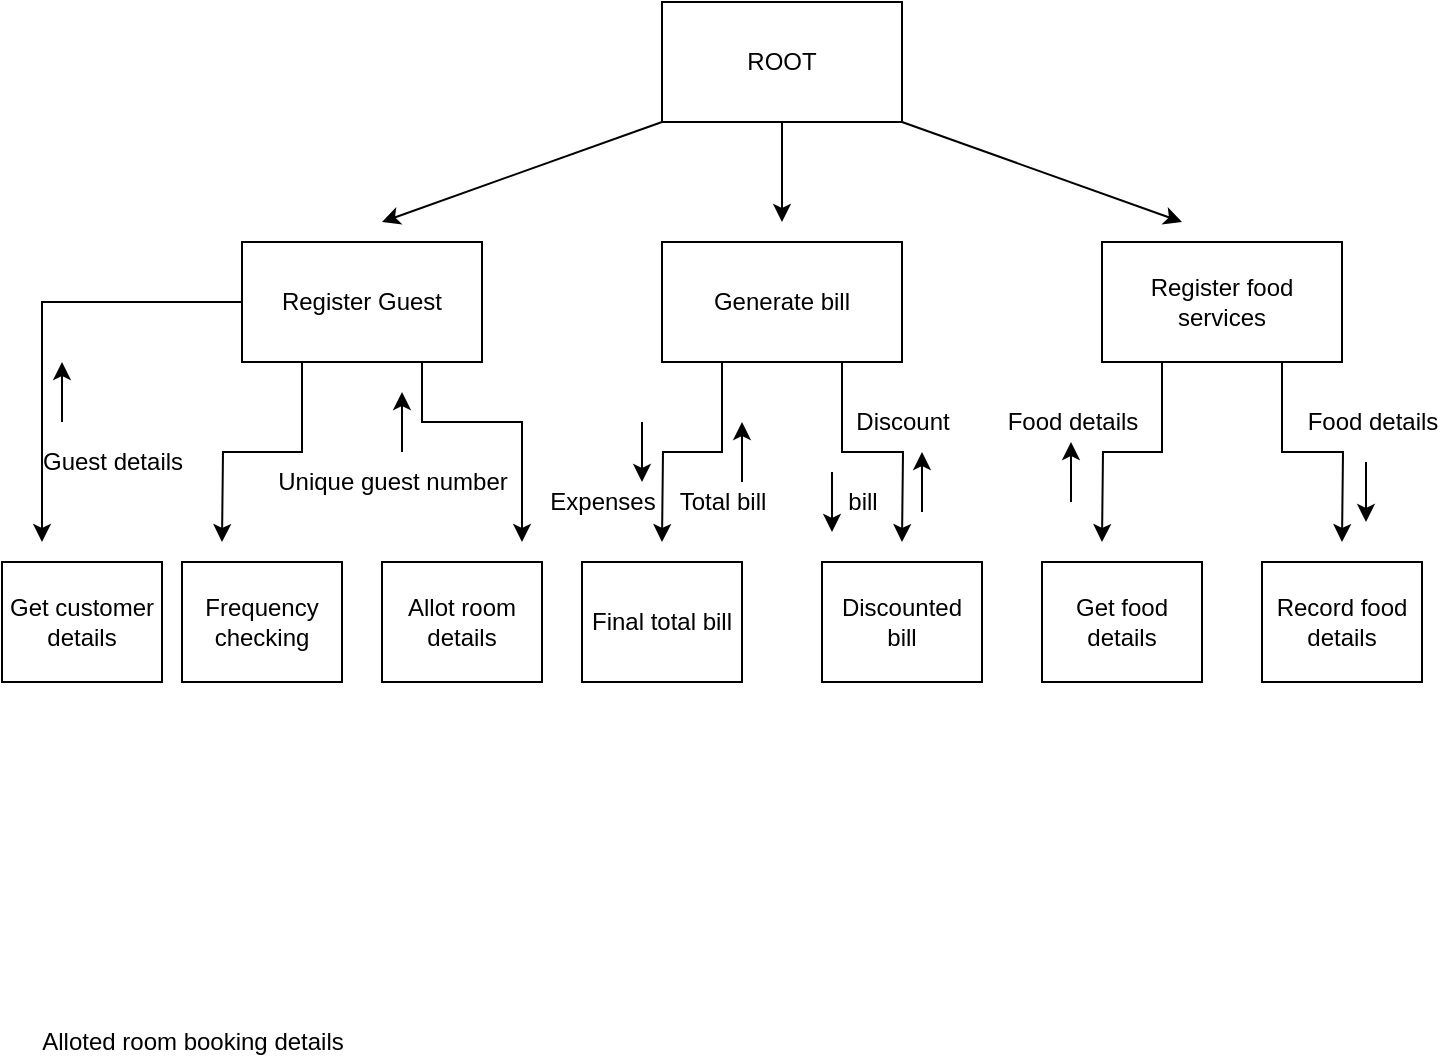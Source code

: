 <mxfile version="15.7.3" type="device"><diagram id="g34iGqm8BH_vWWVPiwmg" name="Page-1"><mxGraphModel dx="1038" dy="583" grid="1" gridSize="10" guides="1" tooltips="1" connect="1" arrows="1" fold="1" page="1" pageScale="1" pageWidth="850" pageHeight="1100" math="0" shadow="0"><root><mxCell id="0"/><mxCell id="1" parent="0"/><mxCell id="5xobG6aAffN25ICd9x4u-2" value="" style="endArrow=classic;html=1;rounded=0;exitX=1;exitY=1;exitDx=0;exitDy=0;" edge="1" parent="1" source="5xobG6aAffN25ICd9x4u-4"><mxGeometry width="50" height="50" relative="1" as="geometry"><mxPoint x="430" y="120" as="sourcePoint"/><mxPoint x="600" y="200" as="targetPoint"/></mxGeometry></mxCell><mxCell id="5xobG6aAffN25ICd9x4u-4" value="ROOT" style="rounded=0;whiteSpace=wrap;html=1;" vertex="1" parent="1"><mxGeometry x="340" y="90" width="120" height="60" as="geometry"/></mxCell><mxCell id="5xobG6aAffN25ICd9x4u-25" style="edgeStyle=orthogonalEdgeStyle;rounded=0;orthogonalLoop=1;jettySize=auto;html=1;exitX=0.25;exitY=1;exitDx=0;exitDy=0;" edge="1" parent="1" source="5xobG6aAffN25ICd9x4u-6"><mxGeometry relative="1" as="geometry"><mxPoint x="560" y="360" as="targetPoint"/></mxGeometry></mxCell><mxCell id="5xobG6aAffN25ICd9x4u-26" style="edgeStyle=orthogonalEdgeStyle;rounded=0;orthogonalLoop=1;jettySize=auto;html=1;exitX=0.75;exitY=1;exitDx=0;exitDy=0;" edge="1" parent="1" source="5xobG6aAffN25ICd9x4u-6"><mxGeometry relative="1" as="geometry"><mxPoint x="680" y="360" as="targetPoint"/></mxGeometry></mxCell><mxCell id="5xobG6aAffN25ICd9x4u-6" value="Register food services" style="rounded=0;whiteSpace=wrap;html=1;" vertex="1" parent="1"><mxGeometry x="560" y="210" width="120" height="60" as="geometry"/></mxCell><mxCell id="5xobG6aAffN25ICd9x4u-8" value="Alloted room booking details" style="text;html=1;resizable=0;autosize=1;align=center;verticalAlign=middle;points=[];fillColor=none;strokeColor=none;rounded=0;" vertex="1" parent="1"><mxGeometry x="20" y="600" width="170" height="20" as="geometry"/></mxCell><mxCell id="5xobG6aAffN25ICd9x4u-14" value="" style="endArrow=classic;html=1;rounded=0;exitX=0;exitY=1;exitDx=0;exitDy=0;" edge="1" parent="1" source="5xobG6aAffN25ICd9x4u-4"><mxGeometry width="50" height="50" relative="1" as="geometry"><mxPoint x="221.2" y="180.56" as="sourcePoint"/><mxPoint x="200" y="200" as="targetPoint"/></mxGeometry></mxCell><mxCell id="5xobG6aAffN25ICd9x4u-21" style="edgeStyle=orthogonalEdgeStyle;rounded=0;orthogonalLoop=1;jettySize=auto;html=1;exitX=0.25;exitY=1;exitDx=0;exitDy=0;" edge="1" parent="1" source="5xobG6aAffN25ICd9x4u-15"><mxGeometry relative="1" as="geometry"><mxPoint x="120" y="360" as="targetPoint"/></mxGeometry></mxCell><mxCell id="5xobG6aAffN25ICd9x4u-22" style="edgeStyle=orthogonalEdgeStyle;rounded=0;orthogonalLoop=1;jettySize=auto;html=1;exitX=0.75;exitY=1;exitDx=0;exitDy=0;" edge="1" parent="1" source="5xobG6aAffN25ICd9x4u-15"><mxGeometry relative="1" as="geometry"><mxPoint x="270" y="360" as="targetPoint"/><Array as="points"><mxPoint x="220" y="300"/><mxPoint x="270" y="300"/><mxPoint x="270" y="360"/></Array></mxGeometry></mxCell><mxCell id="5xobG6aAffN25ICd9x4u-40" style="edgeStyle=orthogonalEdgeStyle;rounded=0;orthogonalLoop=1;jettySize=auto;html=1;exitX=0;exitY=0.5;exitDx=0;exitDy=0;" edge="1" parent="1" source="5xobG6aAffN25ICd9x4u-15"><mxGeometry relative="1" as="geometry"><mxPoint x="30" y="360" as="targetPoint"/><Array as="points"><mxPoint x="30" y="240"/></Array></mxGeometry></mxCell><mxCell id="5xobG6aAffN25ICd9x4u-15" value="Register Guest" style="rounded=0;whiteSpace=wrap;html=1;" vertex="1" parent="1"><mxGeometry x="130" y="210" width="120" height="60" as="geometry"/></mxCell><mxCell id="5xobG6aAffN25ICd9x4u-16" value="" style="endArrow=classic;html=1;rounded=0;exitX=0.5;exitY=1;exitDx=0;exitDy=0;" edge="1" parent="1" source="5xobG6aAffN25ICd9x4u-4"><mxGeometry width="50" height="50" relative="1" as="geometry"><mxPoint x="470" y="160" as="sourcePoint"/><mxPoint x="400" y="200" as="targetPoint"/></mxGeometry></mxCell><mxCell id="5xobG6aAffN25ICd9x4u-23" style="edgeStyle=orthogonalEdgeStyle;rounded=0;orthogonalLoop=1;jettySize=auto;html=1;exitX=0.25;exitY=1;exitDx=0;exitDy=0;" edge="1" parent="1" source="5xobG6aAffN25ICd9x4u-17"><mxGeometry relative="1" as="geometry"><mxPoint x="340" y="360" as="targetPoint"/></mxGeometry></mxCell><mxCell id="5xobG6aAffN25ICd9x4u-24" style="edgeStyle=orthogonalEdgeStyle;rounded=0;orthogonalLoop=1;jettySize=auto;html=1;exitX=0.75;exitY=1;exitDx=0;exitDy=0;" edge="1" parent="1" source="5xobG6aAffN25ICd9x4u-17"><mxGeometry relative="1" as="geometry"><mxPoint x="460" y="360" as="targetPoint"/></mxGeometry></mxCell><mxCell id="5xobG6aAffN25ICd9x4u-17" value="Generate bill" style="rounded=0;whiteSpace=wrap;html=1;" vertex="1" parent="1"><mxGeometry x="340" y="210" width="120" height="60" as="geometry"/></mxCell><mxCell id="5xobG6aAffN25ICd9x4u-32" value="Frequency checking" style="rounded=0;whiteSpace=wrap;html=1;" vertex="1" parent="1"><mxGeometry x="100" y="370" width="80" height="60" as="geometry"/></mxCell><mxCell id="5xobG6aAffN25ICd9x4u-35" value="Allot room details" style="rounded=0;whiteSpace=wrap;html=1;" vertex="1" parent="1"><mxGeometry x="200" y="370" width="80" height="60" as="geometry"/></mxCell><mxCell id="5xobG6aAffN25ICd9x4u-36" value="Final total bill" style="rounded=0;whiteSpace=wrap;html=1;" vertex="1" parent="1"><mxGeometry x="300" y="370" width="80" height="60" as="geometry"/></mxCell><mxCell id="5xobG6aAffN25ICd9x4u-37" value="Discounted bill" style="rounded=0;whiteSpace=wrap;html=1;" vertex="1" parent="1"><mxGeometry x="420" y="370" width="80" height="60" as="geometry"/></mxCell><mxCell id="5xobG6aAffN25ICd9x4u-38" value="Get food details" style="rounded=0;whiteSpace=wrap;html=1;" vertex="1" parent="1"><mxGeometry x="530" y="370" width="80" height="60" as="geometry"/></mxCell><mxCell id="5xobG6aAffN25ICd9x4u-39" value="Record food details" style="rounded=0;whiteSpace=wrap;html=1;" vertex="1" parent="1"><mxGeometry x="640" y="370" width="80" height="60" as="geometry"/></mxCell><mxCell id="5xobG6aAffN25ICd9x4u-41" value="Get customer details" style="rounded=0;whiteSpace=wrap;html=1;" vertex="1" parent="1"><mxGeometry x="10" y="370" width="80" height="60" as="geometry"/></mxCell><mxCell id="5xobG6aAffN25ICd9x4u-42" value="Guest details" style="text;html=1;align=center;verticalAlign=middle;resizable=0;points=[];autosize=1;strokeColor=none;fillColor=none;" vertex="1" parent="1"><mxGeometry x="20" y="310" width="90" height="20" as="geometry"/></mxCell><mxCell id="5xobG6aAffN25ICd9x4u-43" value="Food details" style="text;html=1;align=center;verticalAlign=middle;resizable=0;points=[];autosize=1;strokeColor=none;fillColor=none;" vertex="1" parent="1"><mxGeometry x="655" y="290" width="80" height="20" as="geometry"/></mxCell><mxCell id="5xobG6aAffN25ICd9x4u-44" value="Food details" style="text;html=1;align=center;verticalAlign=middle;resizable=0;points=[];autosize=1;strokeColor=none;fillColor=none;" vertex="1" parent="1"><mxGeometry x="505" y="290" width="80" height="20" as="geometry"/></mxCell><mxCell id="5xobG6aAffN25ICd9x4u-45" value="Discount" style="text;html=1;align=center;verticalAlign=middle;resizable=0;points=[];autosize=1;strokeColor=none;fillColor=none;" vertex="1" parent="1"><mxGeometry x="430" y="290" width="60" height="20" as="geometry"/></mxCell><mxCell id="5xobG6aAffN25ICd9x4u-46" value="Total bill" style="text;html=1;align=center;verticalAlign=middle;resizable=0;points=[];autosize=1;strokeColor=none;fillColor=none;" vertex="1" parent="1"><mxGeometry x="340" y="330" width="60" height="20" as="geometry"/></mxCell><mxCell id="5xobG6aAffN25ICd9x4u-47" value="Unique guest number" style="text;html=1;align=center;verticalAlign=middle;resizable=0;points=[];autosize=1;strokeColor=none;fillColor=none;" vertex="1" parent="1"><mxGeometry x="140" y="320" width="130" height="20" as="geometry"/></mxCell><mxCell id="5xobG6aAffN25ICd9x4u-48" value="Expenses" style="text;html=1;align=center;verticalAlign=middle;resizable=0;points=[];autosize=1;strokeColor=none;fillColor=none;" vertex="1" parent="1"><mxGeometry x="275" y="330" width="70" height="20" as="geometry"/></mxCell><mxCell id="5xobG6aAffN25ICd9x4u-49" value="bill" style="text;html=1;align=center;verticalAlign=middle;resizable=0;points=[];autosize=1;strokeColor=none;fillColor=none;" vertex="1" parent="1"><mxGeometry x="425" y="330" width="30" height="20" as="geometry"/></mxCell><mxCell id="5xobG6aAffN25ICd9x4u-50" value="" style="endArrow=classic;html=1;rounded=0;" edge="1" parent="1"><mxGeometry width="50" height="50" relative="1" as="geometry"><mxPoint x="40" y="300" as="sourcePoint"/><mxPoint x="40" y="270" as="targetPoint"/></mxGeometry></mxCell><mxCell id="5xobG6aAffN25ICd9x4u-51" value="" style="endArrow=classic;html=1;rounded=0;" edge="1" parent="1"><mxGeometry width="50" height="50" relative="1" as="geometry"><mxPoint x="210" y="315" as="sourcePoint"/><mxPoint x="210" y="285" as="targetPoint"/></mxGeometry></mxCell><mxCell id="5xobG6aAffN25ICd9x4u-52" value="" style="endArrow=classic;html=1;rounded=0;" edge="1" parent="1"><mxGeometry width="50" height="50" relative="1" as="geometry"><mxPoint x="380" y="330" as="sourcePoint"/><mxPoint x="380" y="300" as="targetPoint"/><Array as="points"><mxPoint x="380" y="330"/></Array></mxGeometry></mxCell><mxCell id="5xobG6aAffN25ICd9x4u-53" value="" style="endArrow=classic;html=1;rounded=0;" edge="1" parent="1"><mxGeometry width="50" height="50" relative="1" as="geometry"><mxPoint x="692" y="320" as="sourcePoint"/><mxPoint x="692" y="350" as="targetPoint"/></mxGeometry></mxCell><mxCell id="5xobG6aAffN25ICd9x4u-54" value="" style="endArrow=classic;html=1;rounded=0;" edge="1" parent="1"><mxGeometry width="50" height="50" relative="1" as="geometry"><mxPoint x="544.5" y="340" as="sourcePoint"/><mxPoint x="544.5" y="310" as="targetPoint"/></mxGeometry></mxCell><mxCell id="5xobG6aAffN25ICd9x4u-55" value="" style="endArrow=classic;html=1;rounded=0;" edge="1" parent="1"><mxGeometry width="50" height="50" relative="1" as="geometry"><mxPoint x="330" y="300" as="sourcePoint"/><mxPoint x="330" y="330" as="targetPoint"/></mxGeometry></mxCell><mxCell id="5xobG6aAffN25ICd9x4u-56" value="" style="endArrow=classic;html=1;rounded=0;" edge="1" parent="1"><mxGeometry width="50" height="50" relative="1" as="geometry"><mxPoint x="425" y="325" as="sourcePoint"/><mxPoint x="425" y="355" as="targetPoint"/></mxGeometry></mxCell><mxCell id="5xobG6aAffN25ICd9x4u-57" value="" style="endArrow=classic;html=1;rounded=0;" edge="1" parent="1"><mxGeometry width="50" height="50" relative="1" as="geometry"><mxPoint x="470" y="345" as="sourcePoint"/><mxPoint x="470" y="315" as="targetPoint"/></mxGeometry></mxCell></root></mxGraphModel></diagram></mxfile>